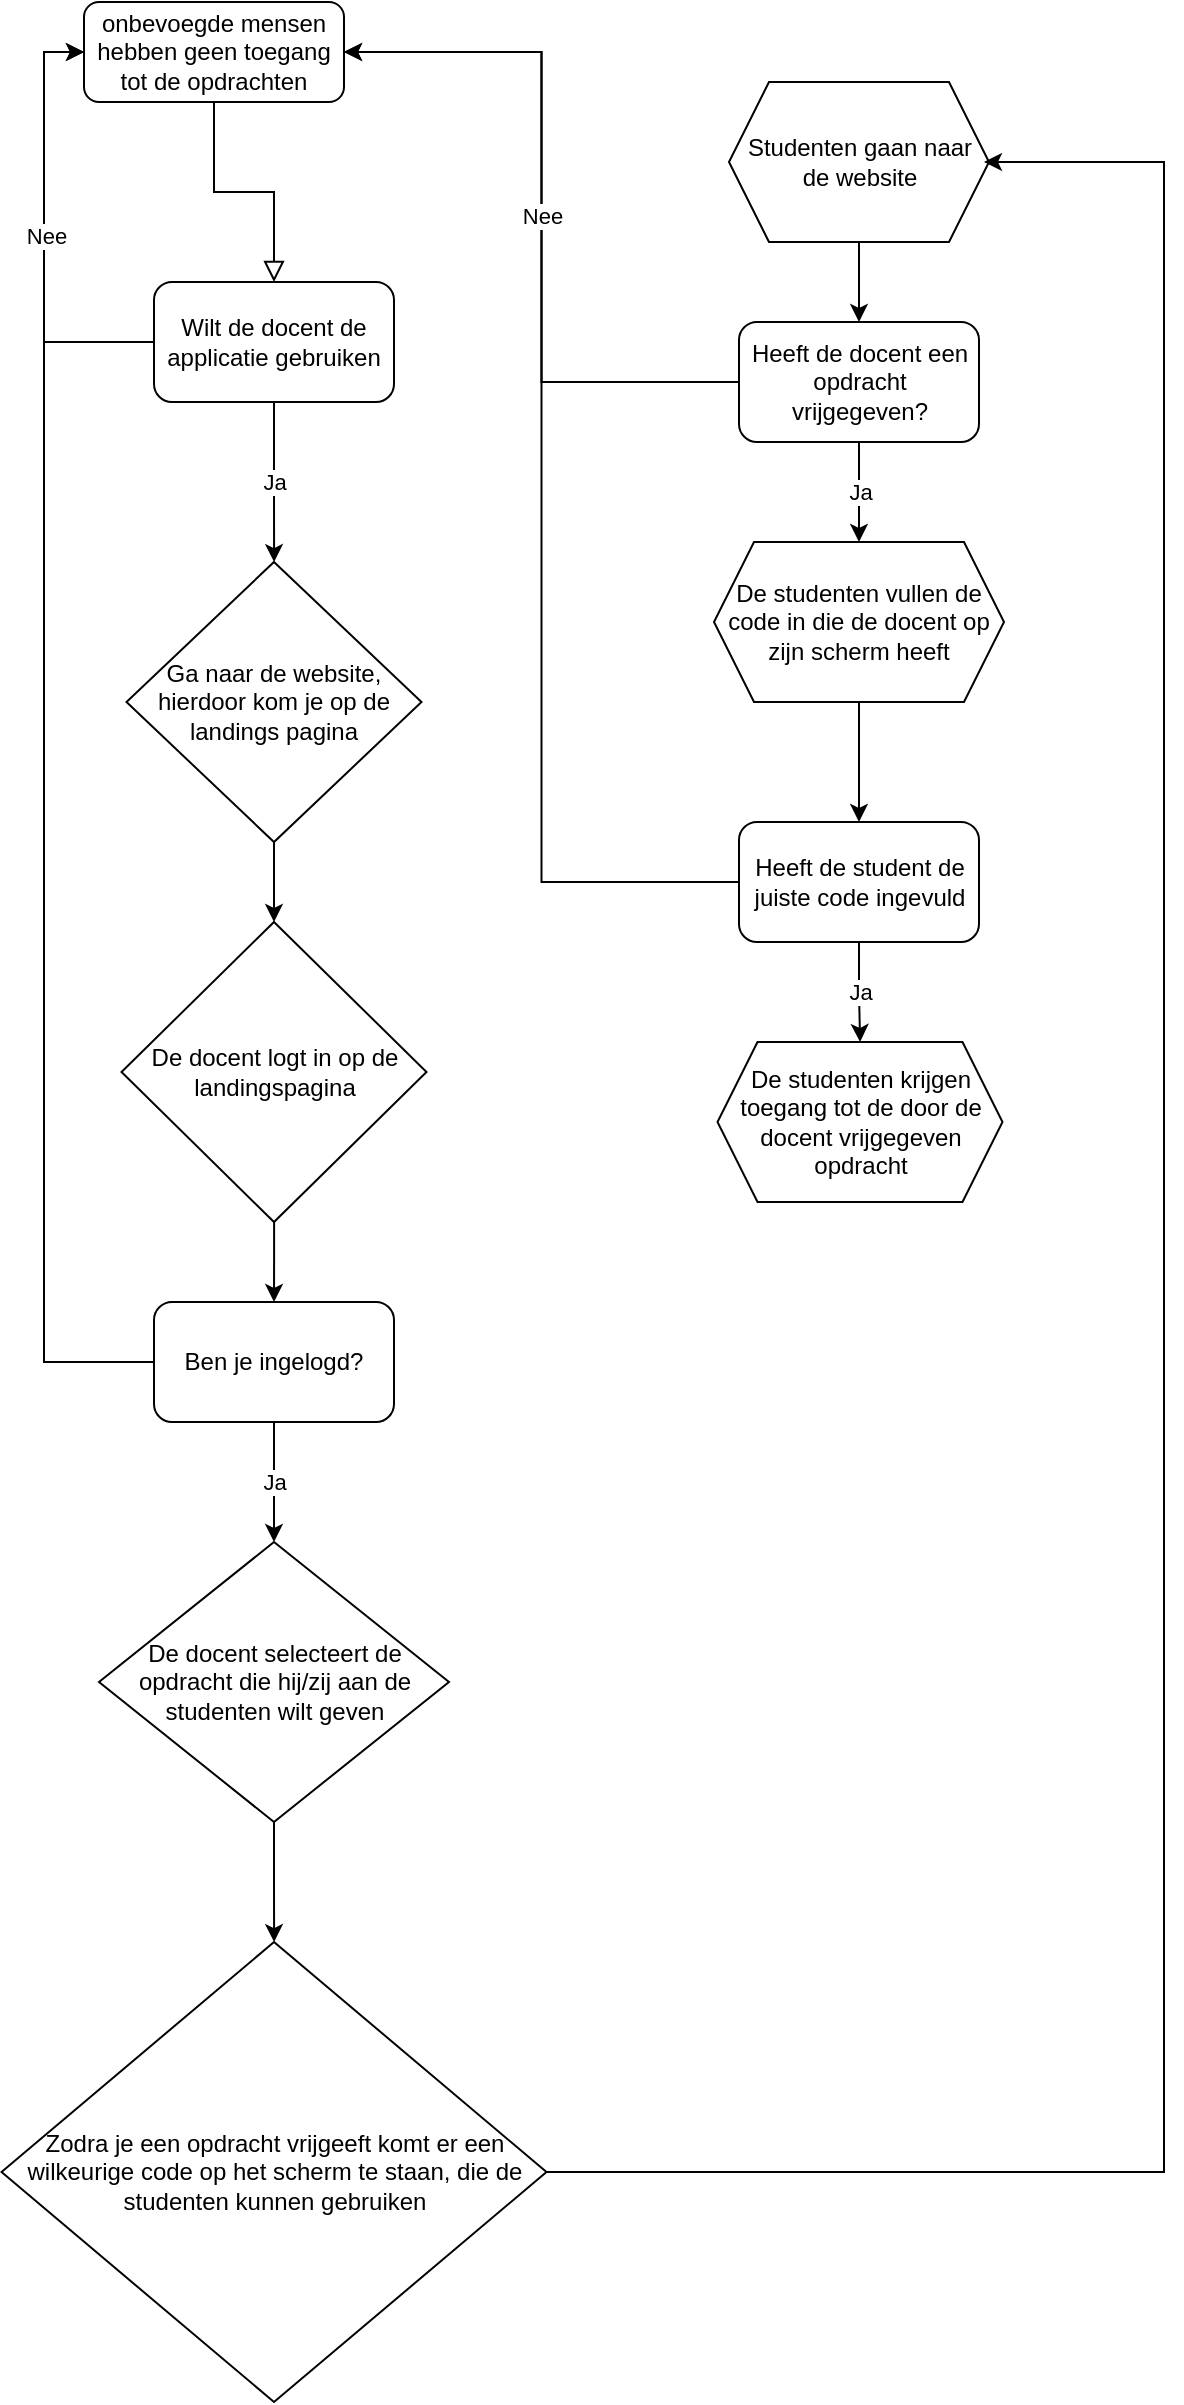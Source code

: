 <mxfile version="20.5.3" type="device"><diagram id="C5RBs43oDa-KdzZeNtuy" name="Page-1"><mxGraphModel dx="1185" dy="638" grid="1" gridSize="10" guides="1" tooltips="1" connect="1" arrows="1" fold="1" page="1" pageScale="1" pageWidth="827" pageHeight="1169" math="0" shadow="0"><root><mxCell id="WIyWlLk6GJQsqaUBKTNV-0"/><mxCell id="WIyWlLk6GJQsqaUBKTNV-1" parent="WIyWlLk6GJQsqaUBKTNV-0"/><mxCell id="WIyWlLk6GJQsqaUBKTNV-2" value="" style="rounded=0;html=1;jettySize=auto;orthogonalLoop=1;fontSize=11;endArrow=block;endFill=0;endSize=8;strokeWidth=1;shadow=0;labelBackgroundColor=none;edgeStyle=orthogonalEdgeStyle;entryX=0.5;entryY=0;entryDx=0;entryDy=0;" parent="WIyWlLk6GJQsqaUBKTNV-1" source="WIyWlLk6GJQsqaUBKTNV-3" target="T4Qqy-HX5VmuCqHMc7ih-24" edge="1"><mxGeometry relative="1" as="geometry"><mxPoint x="260" y="170" as="targetPoint"/></mxGeometry></mxCell><mxCell id="WIyWlLk6GJQsqaUBKTNV-3" value="onbevoegde mensen hebben geen toegang tot de opdrachten" style="rounded=1;whiteSpace=wrap;html=1;fontSize=12;glass=0;strokeWidth=1;shadow=0;" parent="WIyWlLk6GJQsqaUBKTNV-1" vertex="1"><mxGeometry x="160" y="80" width="130" height="50" as="geometry"/></mxCell><mxCell id="T4Qqy-HX5VmuCqHMc7ih-26" style="edgeStyle=orthogonalEdgeStyle;rounded=0;orthogonalLoop=1;jettySize=auto;html=1;" edge="1" parent="WIyWlLk6GJQsqaUBKTNV-1" source="T4Qqy-HX5VmuCqHMc7ih-0" target="T4Qqy-HX5VmuCqHMc7ih-1"><mxGeometry relative="1" as="geometry"/></mxCell><mxCell id="T4Qqy-HX5VmuCqHMc7ih-0" value="Ga naar de website, hierdoor kom je op de landings pagina" style="rhombus;whiteSpace=wrap;html=1;" vertex="1" parent="WIyWlLk6GJQsqaUBKTNV-1"><mxGeometry x="181.25" y="360" width="147.5" height="140" as="geometry"/></mxCell><mxCell id="T4Qqy-HX5VmuCqHMc7ih-28" style="edgeStyle=orthogonalEdgeStyle;rounded=0;orthogonalLoop=1;jettySize=auto;html=1;" edge="1" parent="WIyWlLk6GJQsqaUBKTNV-1" source="T4Qqy-HX5VmuCqHMc7ih-1" target="T4Qqy-HX5VmuCqHMc7ih-27"><mxGeometry relative="1" as="geometry"/></mxCell><mxCell id="T4Qqy-HX5VmuCqHMc7ih-1" value="De docent logt in op de landingspagina" style="rhombus;whiteSpace=wrap;html=1;" vertex="1" parent="WIyWlLk6GJQsqaUBKTNV-1"><mxGeometry x="178.75" y="540" width="152.5" height="150" as="geometry"/></mxCell><mxCell id="T4Qqy-HX5VmuCqHMc7ih-33" style="edgeStyle=orthogonalEdgeStyle;rounded=0;orthogonalLoop=1;jettySize=auto;html=1;" edge="1" parent="WIyWlLk6GJQsqaUBKTNV-1" source="T4Qqy-HX5VmuCqHMc7ih-2" target="T4Qqy-HX5VmuCqHMc7ih-5"><mxGeometry relative="1" as="geometry"/></mxCell><mxCell id="T4Qqy-HX5VmuCqHMc7ih-2" value="De docent selecteert de opdracht die hij/zij aan de studenten wilt geven" style="rhombus;whiteSpace=wrap;html=1;" vertex="1" parent="WIyWlLk6GJQsqaUBKTNV-1"><mxGeometry x="167.5" y="850" width="175" height="140" as="geometry"/></mxCell><mxCell id="T4Qqy-HX5VmuCqHMc7ih-13" style="edgeStyle=orthogonalEdgeStyle;rounded=0;orthogonalLoop=1;jettySize=auto;html=1;" edge="1" parent="WIyWlLk6GJQsqaUBKTNV-1" source="T4Qqy-HX5VmuCqHMc7ih-4" target="T4Qqy-HX5VmuCqHMc7ih-9"><mxGeometry relative="1" as="geometry"/></mxCell><mxCell id="T4Qqy-HX5VmuCqHMc7ih-4" value="Studenten gaan naar de website" style="shape=hexagon;perimeter=hexagonPerimeter2;whiteSpace=wrap;html=1;fixedSize=1;" vertex="1" parent="WIyWlLk6GJQsqaUBKTNV-1"><mxGeometry x="482.5" y="120" width="130" height="80" as="geometry"/></mxCell><mxCell id="T4Qqy-HX5VmuCqHMc7ih-21" style="edgeStyle=orthogonalEdgeStyle;rounded=0;orthogonalLoop=1;jettySize=auto;html=1;" edge="1" parent="WIyWlLk6GJQsqaUBKTNV-1" source="T4Qqy-HX5VmuCqHMc7ih-5"><mxGeometry relative="1" as="geometry"><mxPoint x="610" y="160" as="targetPoint"/><Array as="points"><mxPoint x="700" y="1165"/><mxPoint x="700" y="160"/></Array></mxGeometry></mxCell><mxCell id="T4Qqy-HX5VmuCqHMc7ih-5" value="Zodra je een opdracht vrijgeeft komt er een wilkeurige code op het scherm te staan, die de studenten kunnen gebruiken" style="rhombus;whiteSpace=wrap;html=1;" vertex="1" parent="WIyWlLk6GJQsqaUBKTNV-1"><mxGeometry x="118.75" y="1050" width="272.5" height="230" as="geometry"/></mxCell><mxCell id="T4Qqy-HX5VmuCqHMc7ih-17" style="edgeStyle=orthogonalEdgeStyle;rounded=0;orthogonalLoop=1;jettySize=auto;html=1;" edge="1" parent="WIyWlLk6GJQsqaUBKTNV-1" source="T4Qqy-HX5VmuCqHMc7ih-6" target="T4Qqy-HX5VmuCqHMc7ih-15"><mxGeometry relative="1" as="geometry"/></mxCell><mxCell id="T4Qqy-HX5VmuCqHMc7ih-6" value="De studenten vullen de code in die de docent op zijn scherm heeft" style="shape=hexagon;perimeter=hexagonPerimeter2;whiteSpace=wrap;html=1;fixedSize=1;" vertex="1" parent="WIyWlLk6GJQsqaUBKTNV-1"><mxGeometry x="475" y="350" width="145" height="80" as="geometry"/></mxCell><mxCell id="T4Qqy-HX5VmuCqHMc7ih-7" value="De studenten krijgen toegang tot de door de docent vrijgegeven opdracht" style="shape=hexagon;perimeter=hexagonPerimeter2;whiteSpace=wrap;html=1;fixedSize=1;" vertex="1" parent="WIyWlLk6GJQsqaUBKTNV-1"><mxGeometry x="476.75" y="600" width="142.5" height="80" as="geometry"/></mxCell><mxCell id="T4Qqy-HX5VmuCqHMc7ih-12" value="Ja" style="edgeStyle=orthogonalEdgeStyle;rounded=0;orthogonalLoop=1;jettySize=auto;html=1;" edge="1" parent="WIyWlLk6GJQsqaUBKTNV-1" source="T4Qqy-HX5VmuCqHMc7ih-9" target="T4Qqy-HX5VmuCqHMc7ih-6"><mxGeometry relative="1" as="geometry"/></mxCell><mxCell id="T4Qqy-HX5VmuCqHMc7ih-9" value="Heeft de docent een opdracht vrijgegeven?" style="rounded=1;whiteSpace=wrap;html=1;" vertex="1" parent="WIyWlLk6GJQsqaUBKTNV-1"><mxGeometry x="487.5" y="240" width="120" height="60" as="geometry"/></mxCell><mxCell id="T4Qqy-HX5VmuCqHMc7ih-18" value="Ja" style="edgeStyle=orthogonalEdgeStyle;rounded=0;orthogonalLoop=1;jettySize=auto;html=1;" edge="1" parent="WIyWlLk6GJQsqaUBKTNV-1" source="T4Qqy-HX5VmuCqHMc7ih-15" target="T4Qqy-HX5VmuCqHMc7ih-7"><mxGeometry relative="1" as="geometry"/></mxCell><mxCell id="T4Qqy-HX5VmuCqHMc7ih-20" style="edgeStyle=orthogonalEdgeStyle;rounded=0;orthogonalLoop=1;jettySize=auto;html=1;entryX=1;entryY=0.5;entryDx=0;entryDy=0;" edge="1" parent="WIyWlLk6GJQsqaUBKTNV-1" source="T4Qqy-HX5VmuCqHMc7ih-15" target="WIyWlLk6GJQsqaUBKTNV-3"><mxGeometry relative="1" as="geometry"/></mxCell><mxCell id="T4Qqy-HX5VmuCqHMc7ih-15" value="Heeft de student de juiste code ingevuld" style="rounded=1;whiteSpace=wrap;html=1;" vertex="1" parent="WIyWlLk6GJQsqaUBKTNV-1"><mxGeometry x="487.5" y="490" width="120" height="60" as="geometry"/></mxCell><mxCell id="T4Qqy-HX5VmuCqHMc7ih-11" value="Nee" style="edgeStyle=orthogonalEdgeStyle;rounded=0;orthogonalLoop=1;jettySize=auto;html=1;entryX=1;entryY=0.5;entryDx=0;entryDy=0;" edge="1" parent="WIyWlLk6GJQsqaUBKTNV-1" source="T4Qqy-HX5VmuCqHMc7ih-9" target="WIyWlLk6GJQsqaUBKTNV-3"><mxGeometry relative="1" as="geometry"/></mxCell><mxCell id="T4Qqy-HX5VmuCqHMc7ih-25" value="Ja" style="edgeStyle=orthogonalEdgeStyle;rounded=0;orthogonalLoop=1;jettySize=auto;html=1;" edge="1" parent="WIyWlLk6GJQsqaUBKTNV-1" source="T4Qqy-HX5VmuCqHMc7ih-24" target="T4Qqy-HX5VmuCqHMc7ih-0"><mxGeometry relative="1" as="geometry"/></mxCell><mxCell id="T4Qqy-HX5VmuCqHMc7ih-24" value="Wilt de docent de applicatie gebruiken" style="rounded=1;whiteSpace=wrap;html=1;" vertex="1" parent="WIyWlLk6GJQsqaUBKTNV-1"><mxGeometry x="195" y="220" width="120" height="60" as="geometry"/></mxCell><mxCell id="T4Qqy-HX5VmuCqHMc7ih-29" value="Ja" style="edgeStyle=orthogonalEdgeStyle;rounded=0;orthogonalLoop=1;jettySize=auto;html=1;" edge="1" parent="WIyWlLk6GJQsqaUBKTNV-1" source="T4Qqy-HX5VmuCqHMc7ih-27" target="T4Qqy-HX5VmuCqHMc7ih-2"><mxGeometry relative="1" as="geometry"/></mxCell><mxCell id="T4Qqy-HX5VmuCqHMc7ih-30" style="edgeStyle=orthogonalEdgeStyle;rounded=0;orthogonalLoop=1;jettySize=auto;html=1;entryX=0;entryY=0.5;entryDx=0;entryDy=0;" edge="1" parent="WIyWlLk6GJQsqaUBKTNV-1" source="T4Qqy-HX5VmuCqHMc7ih-27" target="WIyWlLk6GJQsqaUBKTNV-3"><mxGeometry relative="1" as="geometry"><Array as="points"><mxPoint x="140" y="760"/><mxPoint x="140" y="105"/></Array></mxGeometry></mxCell><mxCell id="T4Qqy-HX5VmuCqHMc7ih-27" value="Ben je ingelogd?" style="rounded=1;whiteSpace=wrap;html=1;" vertex="1" parent="WIyWlLk6GJQsqaUBKTNV-1"><mxGeometry x="195" y="730" width="120" height="60" as="geometry"/></mxCell><mxCell id="T4Qqy-HX5VmuCqHMc7ih-22" style="edgeStyle=orthogonalEdgeStyle;rounded=0;orthogonalLoop=1;jettySize=auto;html=1;entryX=0;entryY=0.5;entryDx=0;entryDy=0;exitX=0;exitY=0.5;exitDx=0;exitDy=0;" edge="1" parent="WIyWlLk6GJQsqaUBKTNV-1" source="T4Qqy-HX5VmuCqHMc7ih-24" target="WIyWlLk6GJQsqaUBKTNV-3"><mxGeometry relative="1" as="geometry"><mxPoint x="170" y="255" as="sourcePoint"/><Array as="points"><mxPoint x="140" y="250"/><mxPoint x="140" y="105"/></Array></mxGeometry></mxCell><mxCell id="T4Qqy-HX5VmuCqHMc7ih-23" value="Nee" style="edgeLabel;html=1;align=center;verticalAlign=middle;resizable=0;points=[];" vertex="1" connectable="0" parent="T4Qqy-HX5VmuCqHMc7ih-22"><mxGeometry x="-0.008" y="-1" relative="1" as="geometry"><mxPoint y="1" as="offset"/></mxGeometry></mxCell></root></mxGraphModel></diagram></mxfile>